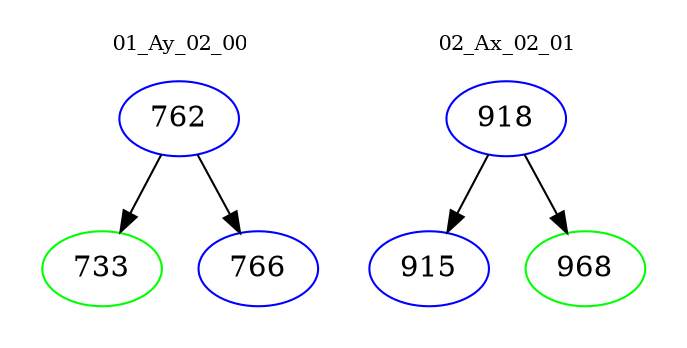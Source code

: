 digraph{
subgraph cluster_0 {
color = white
label = "01_Ay_02_00";
fontsize=10;
T0_762 [label="762", color="blue"]
T0_762 -> T0_733 [color="black"]
T0_733 [label="733", color="green"]
T0_762 -> T0_766 [color="black"]
T0_766 [label="766", color="blue"]
}
subgraph cluster_1 {
color = white
label = "02_Ax_02_01";
fontsize=10;
T1_918 [label="918", color="blue"]
T1_918 -> T1_915 [color="black"]
T1_915 [label="915", color="blue"]
T1_918 -> T1_968 [color="black"]
T1_968 [label="968", color="green"]
}
}
